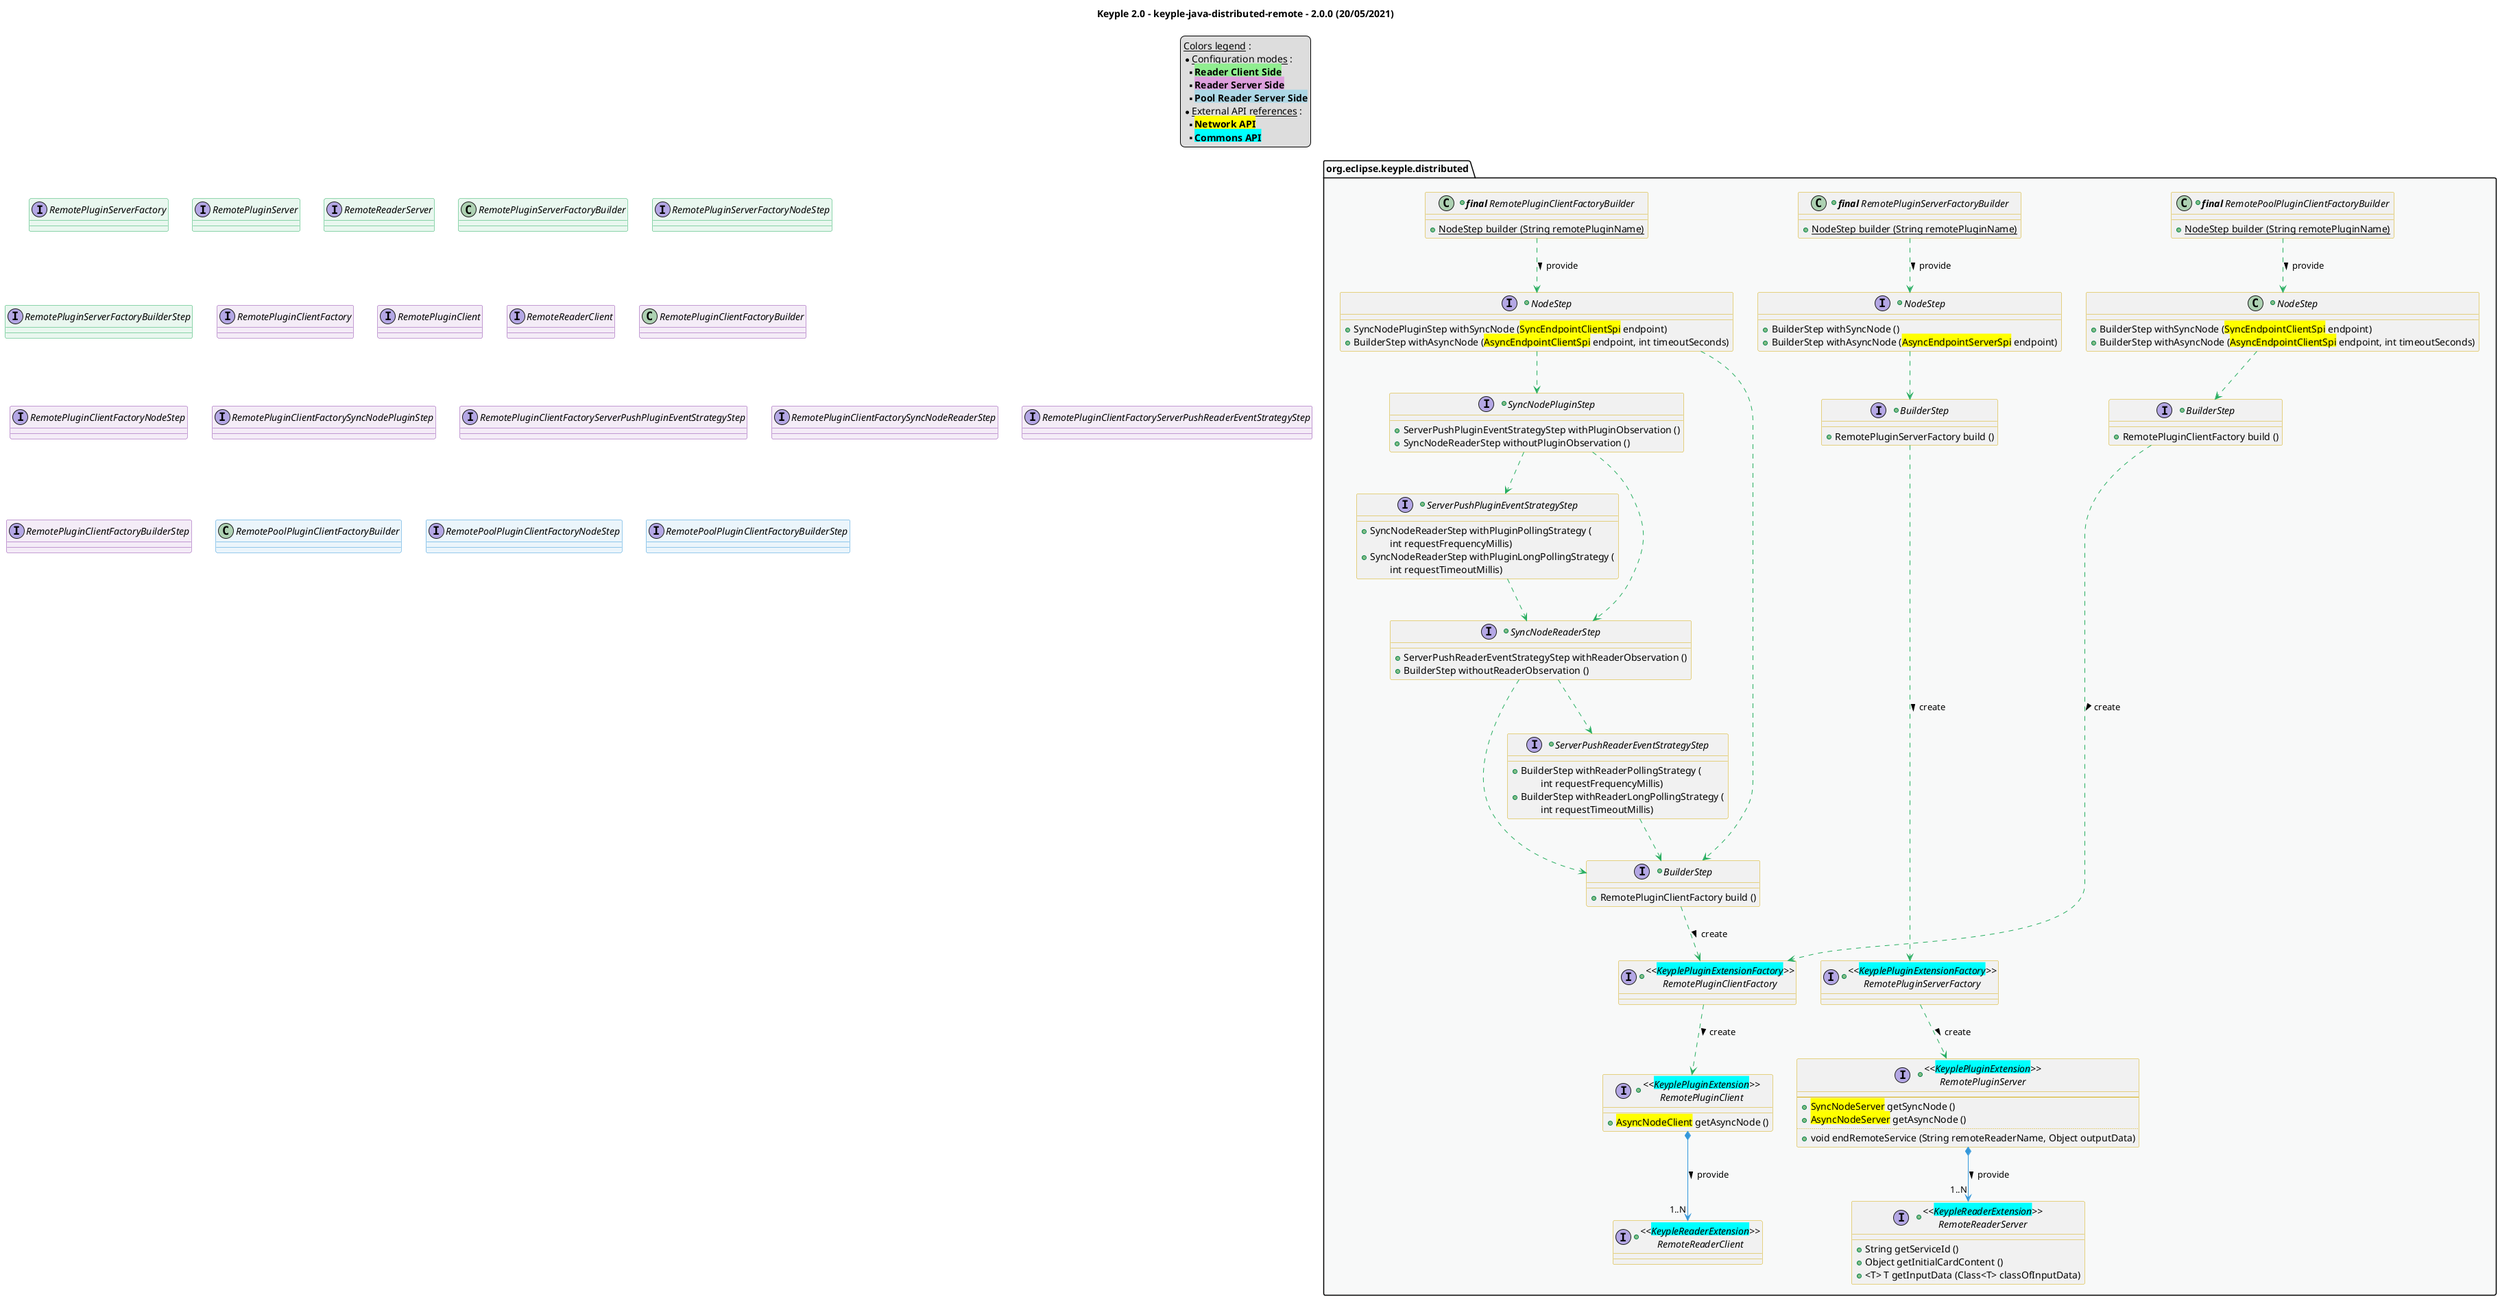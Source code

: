 @startuml
title
    Keyple 2.0 - keyple-java-distributed-remote - 2.0.0 (20/05/2021)
end title

' == THEME ==

'Couleurs issues de : https://htmlcolorcodes.com/fr/tableau-de-couleur/tableau-de-couleur-design-plat/
!define C_GREY1 F8F9F9
!define C_GREY2 F2F3F4
!define C_GREY3 E5E7E9
!define C_GREY4 D7DBDD
!define C_GREY5 CACFD2
!define C_GREY6 BDC3C7
!define C_LINK 3498DB
!define C_USE 27AE60

skinparam Shadowing false
skinparam ClassFontStyle italic
skinparam ClassBorderColor #D4AC0D
skinparam stereotypeABorderColor #A9DCDF
skinparam stereotypeIBorderColor #B4A7E5
skinparam stereotypeCBorderColor #ADD1B2
skinparam stereotypeEBorderColor #EB93DF
' Red
skinparam ClassBackgroundColor<<red>> #FDEDEC
skinparam ClassBorderColor<<red>> #E74C3C
hide <<red>> stereotype
' Purple
skinparam ClassBackgroundColor<<purple>> #F4ECF7
skinparam ClassBorderColor<<purple>> #8E44AD
hide <<purple>> stereotype
' blue
skinparam ClassBackgroundColor<<blue>> #EBF5FB
skinparam ClassBorderColor<<blue>> #3498DB
hide <<blue>> stereotype
' Green
skinparam ClassBackgroundColor<<green>> #E9F7EF
skinparam ClassBorderColor<<green>> #27AE60
hide <<green>> stereotype
' Grey
skinparam ClassBackgroundColor<<grey>> #EAECEE
skinparam ClassBorderColor<<grey>> #2C3E50
hide <<grey>> stereotype

' == CONTENT ==

legend top
    __Colors legend__ :
    * __Configuration modes__ :
    ** <back:lightGreen>**Reader Client Side**</back>
    ** <back:plum>**Reader Server Side**</back>
    ** <back:lightBlue>**Pool Reader Server Side**</back>
    * __External API references__ :
    ** <back:yellow>**Network API**</back>
    ** <back:cyan>**Commons API**</back>
end legend

package "org.eclipse.keyple.distributed" as root {

    ' Remote Handlers
    +interface "<<<back:cyan>KeyplePluginExtension</back>>>\nRemotePluginServer" as RemotePluginServer {
        --
        +<back:yellow>SyncNodeServer</back> getSyncNode ()
        +<back:yellow>AsyncNodeServer</back> getAsyncNode ()
        ..
        +void endRemoteService (String remoteReaderName, Object outputData)
    }
    +interface "<<<back:cyan>KeypleReaderExtension</back>>>\nRemoteReaderServer" as RemoteReaderServer {
        +String getServiceId ()
        +Object getInitialCardContent ()
        +<T> T getInputData (Class<T> classOfInputData)
    }
    +interface "<<<back:cyan>KeyplePluginExtension</back>>>\nRemotePluginClient" as RemotePluginClient {
        +<back:yellow>AsyncNodeClient</back> getAsyncNode ()
    }
    +interface "<<<back:cyan>KeypleReaderExtension</back>>>\nRemoteReaderClient" as RemoteReaderClient {
    }

    ' Factories
    together {
        +interface "<<<back:cyan>KeyplePluginExtensionFactory</back>>>\nRemotePluginClientFactory" as RemotePluginClientFactory {
        }
        +interface "<<<back:cyan>KeyplePluginExtensionFactory</back>>>\nRemotePluginServerFactory" as RemotePluginServerFactory {
        }
    }

    ' Factories builders
    together {
        +class "**final** RemotePluginServerFactoryBuilder" as RemotePluginServerFactoryBuilder {
            + {static} NodeStep builder (String remotePluginName)
        }
        +interface "NodeStep" as RemotePluginServerFactoryNodeStep {
            + BuilderStep withSyncNode ()
            + BuilderStep withAsyncNode (<back:yellow>AsyncEndpointServerSpi</back> endpoint)
        }
        +interface "BuilderStep" as RemotePluginServerFactoryBuilderStep {
            + RemotePluginServerFactory build ()
        }

        +class "**final** RemotePluginClientFactoryBuilder" as RemotePluginClientFactoryBuilder {
            + {static} NodeStep builder (String remotePluginName)
        }
        +interface "NodeStep" as RemotePluginClientFactoryNodeStep {
            + SyncNodePluginStep withSyncNode (<back:yellow>SyncEndpointClientSpi</back> endpoint)
            + BuilderStep withAsyncNode (<back:yellow>AsyncEndpointClientSpi</back> endpoint, int timeoutSeconds)
        }
        +interface "SyncNodePluginStep" as RemotePluginClientFactorySyncNodePluginStep {
            + ServerPushPluginEventStrategyStep withPluginObservation ()
            + SyncNodeReaderStep withoutPluginObservation ()
        }
        +interface "ServerPushPluginEventStrategyStep" as RemotePluginClientFactoryServerPushPluginEventStrategyStep {
            + SyncNodeReaderStep withPluginPollingStrategy (
                \tint requestFrequencyMillis)
            + SyncNodeReaderStep withPluginLongPollingStrategy (
                \tint requestTimeoutMillis)
        }
        +interface "SyncNodeReaderStep" as RemotePluginClientFactorySyncNodeReaderStep {
            + ServerPushReaderEventStrategyStep withReaderObservation ()
            + BuilderStep withoutReaderObservation ()
        }
        +interface "ServerPushReaderEventStrategyStep" as RemotePluginClientFactoryServerPushReaderEventStrategyStep {
            + BuilderStep withReaderPollingStrategy (
                \tint requestFrequencyMillis)
            + BuilderStep withReaderLongPollingStrategy (
                \tint requestTimeoutMillis)
        }
        +interface "BuilderStep" as RemotePluginClientFactoryBuilderStep {
            + RemotePluginClientFactory build ()
        }

        +class "**final** RemotePoolPluginClientFactoryBuilder" as RemotePoolPluginClientFactoryBuilder {
            + {static} NodeStep builder (String remotePluginName)
        }
        +class "NodeStep" as RemotePoolPluginClientFactoryNodeStep {
            + BuilderStep withSyncNode (<back:yellow>SyncEndpointClientSpi</back> endpoint)
            + BuilderStep withAsyncNode (<back:yellow>AsyncEndpointClientSpi</back> endpoint, int timeoutSeconds)
        }
        +interface "BuilderStep" as RemotePoolPluginClientFactoryBuilderStep {
            + RemotePluginClientFactory build ()
        }
    }
}

' Associations
RemotePluginServerFactoryBuilder ..> RemotePluginServerFactoryNodeStep #C_USE : provide >
RemotePluginServerFactoryNodeStep ..> RemotePluginServerFactoryBuilderStep #C_USE
RemotePluginServerFactoryBuilderStep ..> RemotePluginServerFactory #C_USE : create >
RemotePluginServerFactory ..> RemotePluginServer #C_USE : create >
RemotePluginServer *--> "1..N" RemoteReaderServer #C_LINK : provide >

RemotePluginClientFactoryBuilder ..> RemotePluginClientFactoryNodeStep #C_USE : provide >
RemotePluginClientFactoryNodeStep ..> RemotePluginClientFactoryBuilderStep #C_USE
RemotePluginClientFactoryNodeStep ..> RemotePluginClientFactorySyncNodePluginStep #C_USE
RemotePluginClientFactorySyncNodePluginStep ..> RemotePluginClientFactoryServerPushPluginEventStrategyStep #C_USE
RemotePluginClientFactoryServerPushPluginEventStrategyStep ..> RemotePluginClientFactorySyncNodeReaderStep #C_USE
RemotePluginClientFactorySyncNodePluginStep ..> RemotePluginClientFactorySyncNodeReaderStep #C_USE
RemotePluginClientFactorySyncNodeReaderStep ..> RemotePluginClientFactoryBuilderStep #C_USE
RemotePluginClientFactorySyncNodeReaderStep ..> RemotePluginClientFactoryServerPushReaderEventStrategyStep #C_USE
RemotePluginClientFactoryServerPushReaderEventStrategyStep ..> RemotePluginClientFactoryBuilderStep #C_USE
RemotePluginClientFactoryBuilderStep ..> RemotePluginClientFactory #C_USE : create >
RemotePluginClientFactory ..> RemotePluginClient #C_USE : create >
RemotePluginClient *--> "1..N" RemoteReaderClient #C_LINK : provide >

RemotePoolPluginClientFactoryBuilder ..> RemotePoolPluginClientFactoryNodeStep #C_USE : provide >
RemotePoolPluginClientFactoryNodeStep ..> RemotePoolPluginClientFactoryBuilderStep #C_USE
RemotePoolPluginClientFactoryBuilderStep ..> RemotePluginClientFactory #C_USE : create >

' == LAYOUT ==

' == STYLE ==

package root #C_GREY1 {}

interface RemotePluginServerFactory <<green>>
interface RemotePluginServer <<green>>
interface RemoteReaderServer <<green>>
class RemotePluginServerFactoryBuilder <<green>>
interface RemotePluginServerFactoryNodeStep <<green>>
interface RemotePluginServerFactoryBuilderStep <<green>>

interface RemotePluginClientFactory <<purple>>
interface RemotePluginClient <<purple>>
interface RemoteReaderClient <<purple>>
class RemotePluginClientFactoryBuilder <<purple>>
interface RemotePluginClientFactoryNodeStep <<purple>>
interface RemotePluginClientFactorySyncNodePluginStep <<purple>>
interface RemotePluginClientFactoryServerPushPluginEventStrategyStep <<purple>>
interface RemotePluginClientFactorySyncNodeReaderStep <<purple>>
interface RemotePluginClientFactoryServerPushReaderEventStrategyStep <<purple>>
interface RemotePluginClientFactoryBuilderStep <<purple>>

class RemotePoolPluginClientFactoryBuilder <<blue>>
interface RemotePoolPluginClientFactoryNodeStep <<blue>>
interface RemotePoolPluginClientFactoryBuilderStep <<blue>>

@enduml